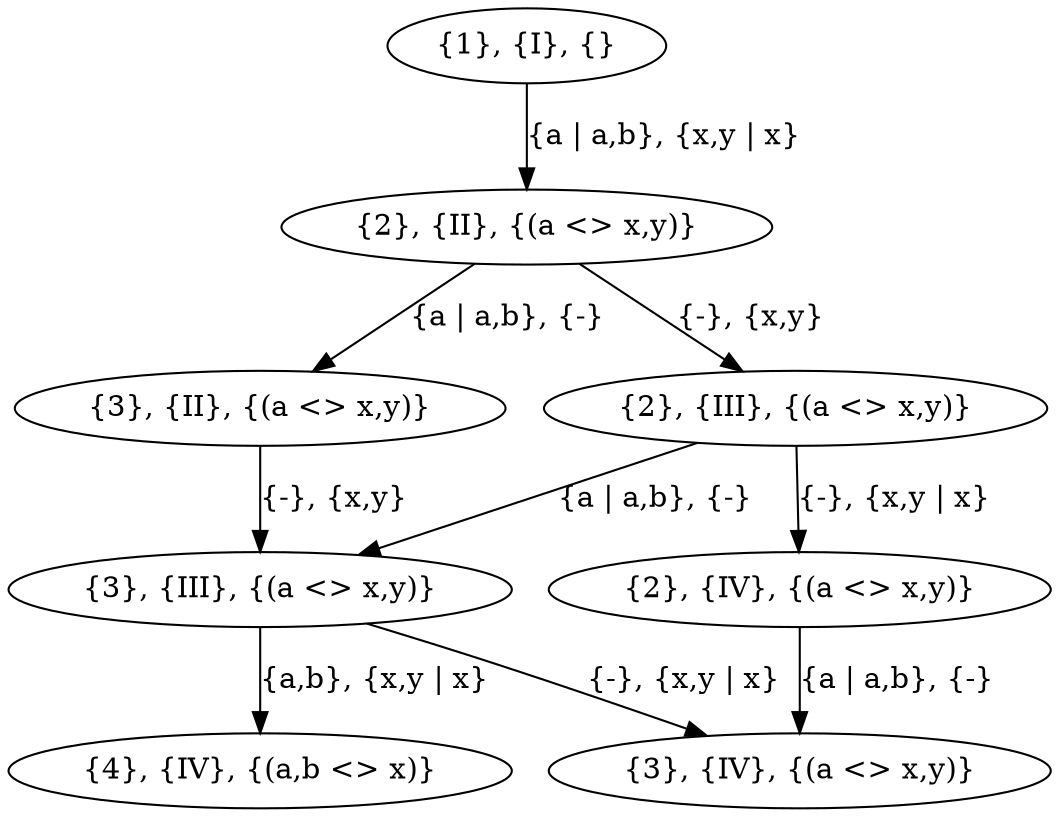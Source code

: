 digraph {
  "{1}, {I}, {}" [role="start"]
  "{4}, {IV}, {(a,b <> x)}" [role="end"]

  "{1}, {I}, {}" ->  "{2}, {II}, {(a <> x,y)}" [label="{a | a,b}, {x,y | x}", gp1="a | a,b", gp2="x,y | x"]

  "{2}, {II}, {(a <> x,y)}" ->  "{3}, {II}, {(a <> x,y)}" [label="{a | a,b}, {-}", gp1="a | a,b", gp2="-"]
  "{2}, {II}, {(a <> x,y)}" ->  "{2}, {III}, {(a <> x,y)}" [label="{-}, {x,y}", gp1="-", gp2="x,y"]

  "{3}, {II}, {(a <> x,y)}" ->  "{3}, {III}, {(a <> x,y)}" [label="{-}, {x,y}", gp1="-", gp2="x,y"]

  "{2}, {III}, {(a <> x,y)}" ->  "{3}, {III}, {(a <> x,y)}" [label="{a | a,b}, {-}", gp1="a | a,b", gp2="-"]
  "{2}, {III}, {(a <> x,y)}" ->  "{2}, {IV}, {(a <> x,y)}" [label="{-}, {x,y | x}", gp1="-", gp2="x,y | x"]

  "{3}, {III}, {(a <> x,y)}" ->  "{4}, {IV}, {(a,b <> x)}" [label="{a,b}, {x,y | x}", gp1="a,b", gp2="x,y | x"]
  "{3}, {III}, {(a <> x,y)}" ->  "{3}, {IV}, {(a <> x,y)}" [label="{-}, {x,y | x}", gp1="-", gp2="x,y | x"]

  "{2}, {IV}, {(a <> x,y)}" ->  "{3}, {IV}, {(a <> x,y)}" [label="{a | a,b}, {-}", gp1="a | a,b", gp2="-"]

}
